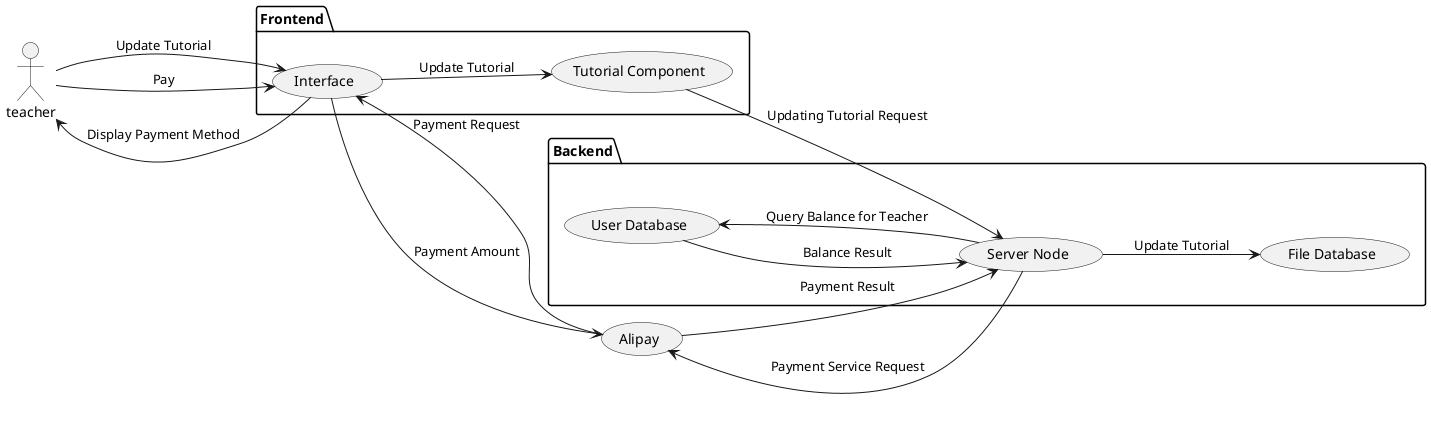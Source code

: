 ' 在课程教师将教学资料以私有方式提交时，将从平台余额扣款，若余额不足则将调用支付宝的支付接口，支付成功后方可提交私有资料；另外，课程教师可以将资料的状态改为公开或私有。更改为私有则需要设定时长按月收费；更改为公开则退还剩余平台余额。平台周期性地触发时效检查，对私有时限过期的课程资源予以公开。
@startuml
left to right direction
actor teacher as te
package Frontend {
    usecase "Interface" as inter
    usecase "Tutorial Component" as tc
}
package Backend {
  usecase "User Database" as ud
  usecase "File Database" as fd
  usecase "Server Node" as sn
}
usecase "Alipay" as ap
te --> inter: "Update Tutorial"
inter --> tc: "Update Tutorial"
tc --> sn: "Updating Tutorial Request"
sn --> ud: "Query Balance for Teacher"
ud --> sn: "Balance Result"
sn --> ap: "Payment Service Request"
ap --> inter: "Payment Request"
inter --> te: "Display Payment Method"
te --> inter: "Pay"
inter --> ap: "Payment Amount"
ap --> sn: "Payment Result"
sn --> fd: "Update Tutorial"
@enduml